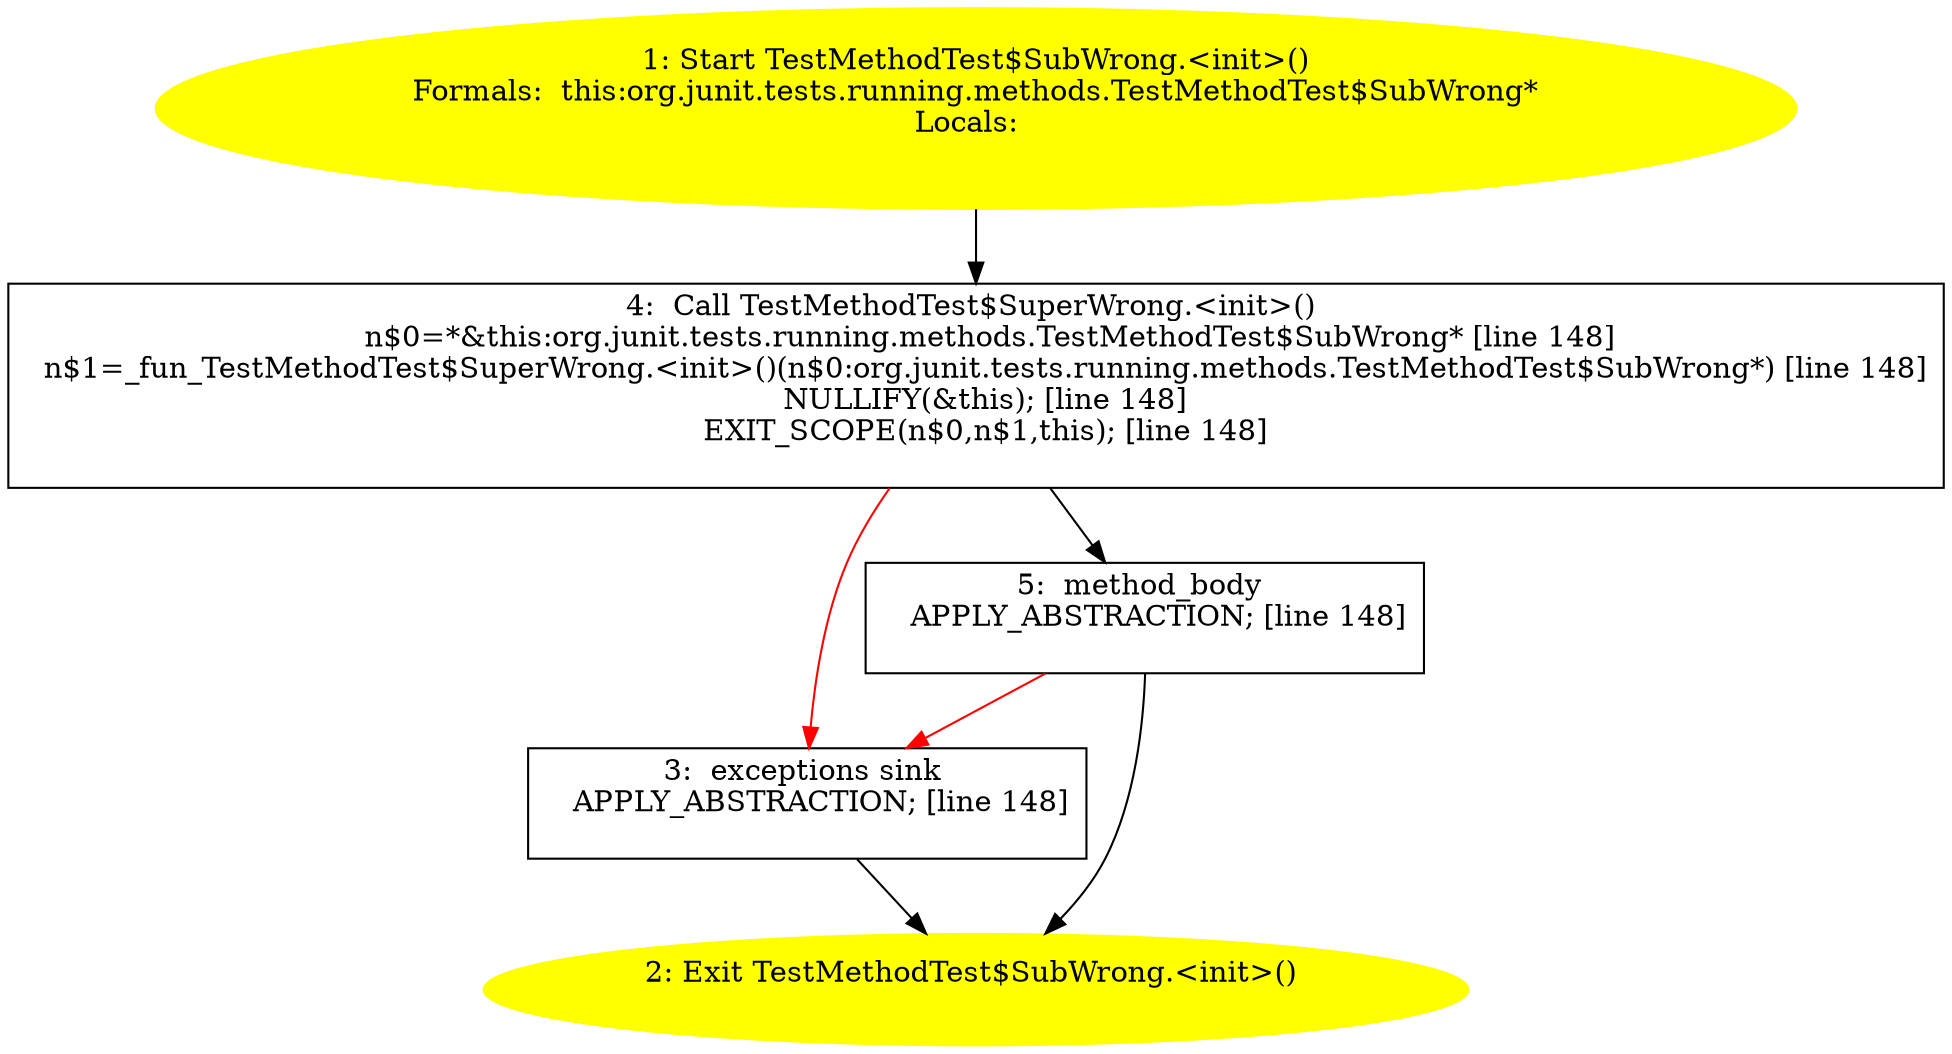 /* @generated */
digraph cfg {
"org.junit.tests.running.methods.TestMethodTest$SubWrong.<init>().a58f156678de2533a87d2b0eb421591d_1" [label="1: Start TestMethodTest$SubWrong.<init>()\nFormals:  this:org.junit.tests.running.methods.TestMethodTest$SubWrong*\nLocals:  \n  " color=yellow style=filled]
	

	 "org.junit.tests.running.methods.TestMethodTest$SubWrong.<init>().a58f156678de2533a87d2b0eb421591d_1" -> "org.junit.tests.running.methods.TestMethodTest$SubWrong.<init>().a58f156678de2533a87d2b0eb421591d_4" ;
"org.junit.tests.running.methods.TestMethodTest$SubWrong.<init>().a58f156678de2533a87d2b0eb421591d_2" [label="2: Exit TestMethodTest$SubWrong.<init>() \n  " color=yellow style=filled]
	

"org.junit.tests.running.methods.TestMethodTest$SubWrong.<init>().a58f156678de2533a87d2b0eb421591d_3" [label="3:  exceptions sink \n   APPLY_ABSTRACTION; [line 148]\n " shape="box"]
	

	 "org.junit.tests.running.methods.TestMethodTest$SubWrong.<init>().a58f156678de2533a87d2b0eb421591d_3" -> "org.junit.tests.running.methods.TestMethodTest$SubWrong.<init>().a58f156678de2533a87d2b0eb421591d_2" ;
"org.junit.tests.running.methods.TestMethodTest$SubWrong.<init>().a58f156678de2533a87d2b0eb421591d_4" [label="4:  Call TestMethodTest$SuperWrong.<init>() \n   n$0=*&this:org.junit.tests.running.methods.TestMethodTest$SubWrong* [line 148]\n  n$1=_fun_TestMethodTest$SuperWrong.<init>()(n$0:org.junit.tests.running.methods.TestMethodTest$SubWrong*) [line 148]\n  NULLIFY(&this); [line 148]\n  EXIT_SCOPE(n$0,n$1,this); [line 148]\n " shape="box"]
	

	 "org.junit.tests.running.methods.TestMethodTest$SubWrong.<init>().a58f156678de2533a87d2b0eb421591d_4" -> "org.junit.tests.running.methods.TestMethodTest$SubWrong.<init>().a58f156678de2533a87d2b0eb421591d_5" ;
	 "org.junit.tests.running.methods.TestMethodTest$SubWrong.<init>().a58f156678de2533a87d2b0eb421591d_4" -> "org.junit.tests.running.methods.TestMethodTest$SubWrong.<init>().a58f156678de2533a87d2b0eb421591d_3" [color="red" ];
"org.junit.tests.running.methods.TestMethodTest$SubWrong.<init>().a58f156678de2533a87d2b0eb421591d_5" [label="5:  method_body \n   APPLY_ABSTRACTION; [line 148]\n " shape="box"]
	

	 "org.junit.tests.running.methods.TestMethodTest$SubWrong.<init>().a58f156678de2533a87d2b0eb421591d_5" -> "org.junit.tests.running.methods.TestMethodTest$SubWrong.<init>().a58f156678de2533a87d2b0eb421591d_2" ;
	 "org.junit.tests.running.methods.TestMethodTest$SubWrong.<init>().a58f156678de2533a87d2b0eb421591d_5" -> "org.junit.tests.running.methods.TestMethodTest$SubWrong.<init>().a58f156678de2533a87d2b0eb421591d_3" [color="red" ];
}

